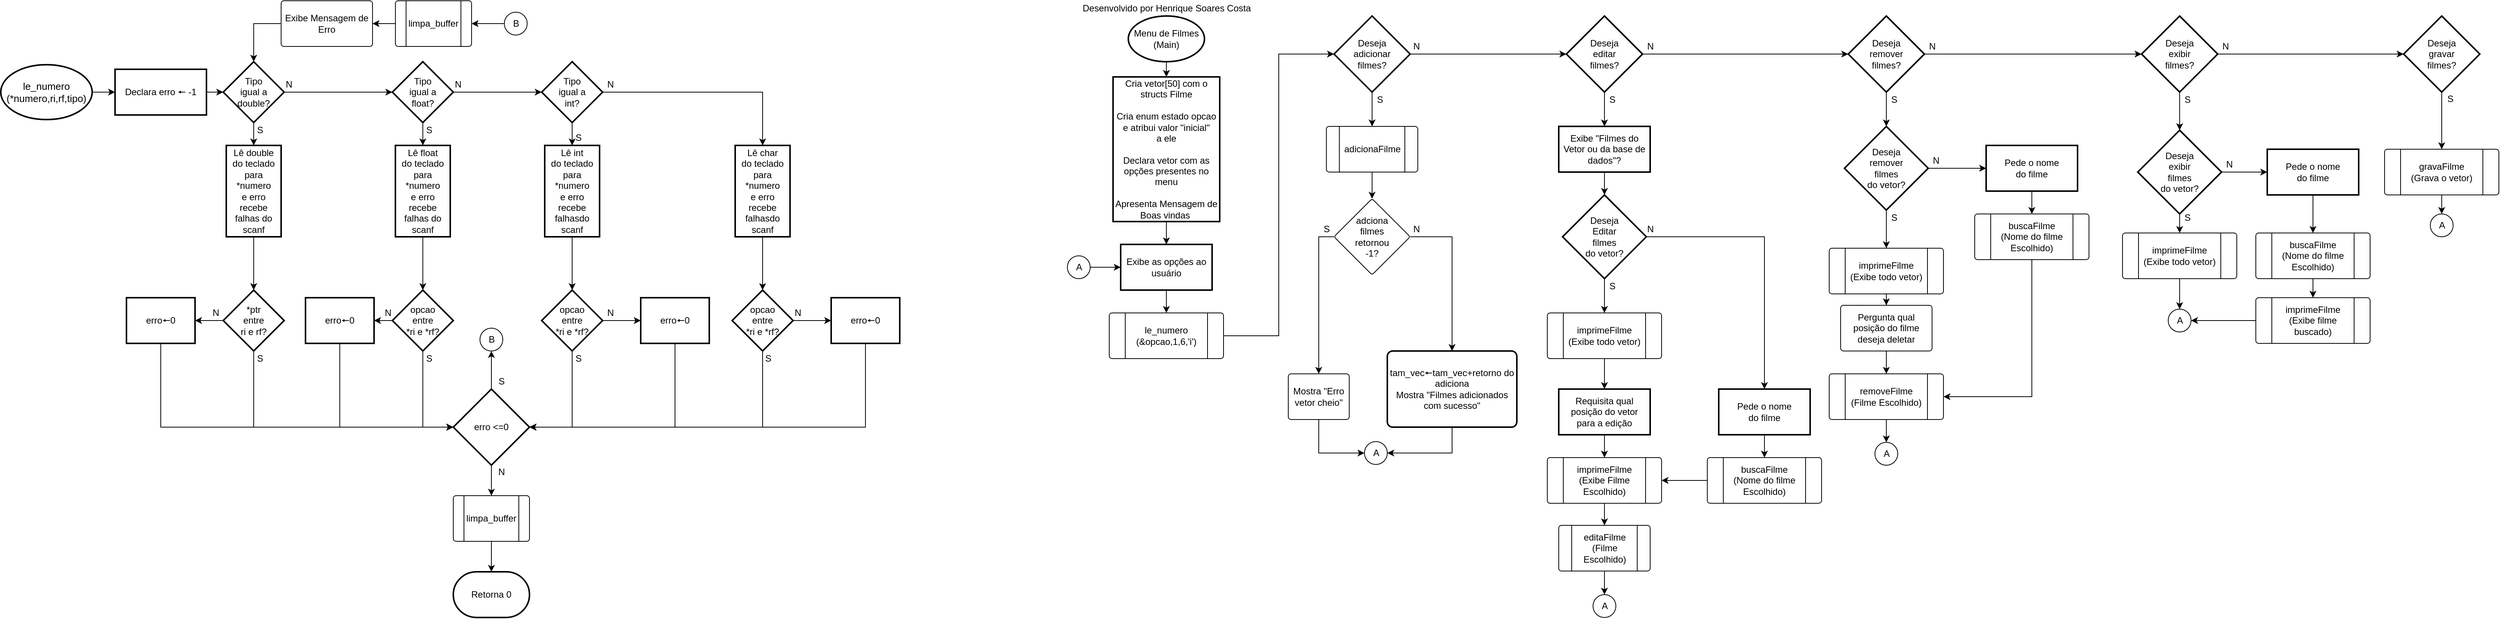 <mxfile version="16.1.2" type="device"><diagram id="Ud6XmP46p4mkjTQLq35C" name="Página-1"><mxGraphModel dx="3658" dy="1005" grid="1" gridSize="10" guides="1" tooltips="1" connect="1" arrows="1" fold="1" page="1" pageScale="1" pageWidth="827" pageHeight="1169" math="0" shadow="0"><root><mxCell id="0"/><mxCell id="1" parent="0"/><mxCell id="AHd52NthcPXAeGz-p5AB-4" value="" style="edgeStyle=orthogonalEdgeStyle;rounded=0;orthogonalLoop=1;jettySize=auto;html=1;" parent="1" source="AHd52NthcPXAeGz-p5AB-1" target="AHd52NthcPXAeGz-p5AB-3" edge="1"><mxGeometry relative="1" as="geometry"/></mxCell><mxCell id="AHd52NthcPXAeGz-p5AB-1" value="Menu de Filmes&lt;br&gt;(Main)" style="strokeWidth=2;html=1;shape=mxgraph.flowchart.start_1;whiteSpace=wrap;" parent="1" vertex="1"><mxGeometry x="-20" y="20" width="100" height="60" as="geometry"/></mxCell><mxCell id="AHd52NthcPXAeGz-p5AB-2" value="Desenvolvido por Henrique Soares Costa" style="text;html=1;align=center;verticalAlign=middle;resizable=0;points=[];autosize=1;strokeColor=none;fillColor=none;" parent="1" vertex="1"><mxGeometry x="-90" width="240" height="20" as="geometry"/></mxCell><mxCell id="AHd52NthcPXAeGz-p5AB-7" value="" style="edgeStyle=orthogonalEdgeStyle;rounded=0;orthogonalLoop=1;jettySize=auto;html=1;" parent="1" source="AHd52NthcPXAeGz-p5AB-3" target="AHd52NthcPXAeGz-p5AB-6" edge="1"><mxGeometry relative="1" as="geometry"/></mxCell><mxCell id="AHd52NthcPXAeGz-p5AB-3" value="Cria vetor[50] com o structs Filme&lt;br&gt;&lt;br&gt;Cria enum estado opcao&lt;br&gt;e atribui valor &quot;inicial&quot;&lt;br&gt;a ele&lt;br&gt;&lt;br&gt;Declara vetor com as opções presentes no menu&lt;br&gt;&lt;br&gt;Apresenta Mensagem de Boas vindas&amp;nbsp;" style="whiteSpace=wrap;html=1;strokeWidth=2;" parent="1" vertex="1"><mxGeometry x="-40" y="100" width="140" height="190" as="geometry"/></mxCell><mxCell id="AHd52NthcPXAeGz-p5AB-108" style="edgeStyle=orthogonalEdgeStyle;rounded=0;orthogonalLoop=1;jettySize=auto;html=1;exitX=0.5;exitY=1;exitDx=0;exitDy=0;entryX=0.5;entryY=0;entryDx=0;entryDy=0;" parent="1" source="AHd52NthcPXAeGz-p5AB-6" target="AHd52NthcPXAeGz-p5AB-107" edge="1"><mxGeometry relative="1" as="geometry"/></mxCell><mxCell id="AHd52NthcPXAeGz-p5AB-6" value="Exibe as opções ao&lt;br&gt;usuário" style="whiteSpace=wrap;html=1;strokeWidth=2;" parent="1" vertex="1"><mxGeometry x="-30" y="320" width="120" height="60" as="geometry"/></mxCell><mxCell id="AHd52NthcPXAeGz-p5AB-27" value="" style="edgeStyle=orthogonalEdgeStyle;rounded=0;orthogonalLoop=1;jettySize=auto;html=1;" parent="1" source="AHd52NthcPXAeGz-p5AB-21" target="AHd52NthcPXAeGz-p5AB-26" edge="1"><mxGeometry relative="1" as="geometry"/></mxCell><mxCell id="AHd52NthcPXAeGz-p5AB-21" value="le_numero&lt;br style=&quot;font-size: 13px;&quot;&gt;(*numero,ri,rf,tipo)" style="strokeWidth=2;html=1;shape=mxgraph.flowchart.start_1;whiteSpace=wrap;fontSize=13;" parent="1" vertex="1"><mxGeometry x="-1500" y="84" width="120" height="72" as="geometry"/></mxCell><mxCell id="AHd52NthcPXAeGz-p5AB-30" value="" style="edgeStyle=orthogonalEdgeStyle;rounded=0;orthogonalLoop=1;jettySize=auto;html=1;" parent="1" source="AHd52NthcPXAeGz-p5AB-24" target="AHd52NthcPXAeGz-p5AB-29" edge="1"><mxGeometry relative="1" as="geometry"/></mxCell><mxCell id="AHd52NthcPXAeGz-p5AB-41" style="edgeStyle=orthogonalEdgeStyle;rounded=0;orthogonalLoop=1;jettySize=auto;html=1;exitX=0.5;exitY=1;exitDx=0;exitDy=0;entryX=0.5;entryY=0;entryDx=0;entryDy=0;" parent="1" source="AHd52NthcPXAeGz-p5AB-24" target="AHd52NthcPXAeGz-p5AB-38" edge="1"><mxGeometry relative="1" as="geometry"/></mxCell><mxCell id="AHd52NthcPXAeGz-p5AB-24" value="Tipo&lt;br&gt;igual a&lt;br&gt;float?" style="rhombus;whiteSpace=wrap;html=1;strokeWidth=2;" parent="1" vertex="1"><mxGeometry x="-986" y="80" width="80" height="80" as="geometry"/></mxCell><mxCell id="AHd52NthcPXAeGz-p5AB-32" style="edgeStyle=orthogonalEdgeStyle;rounded=0;orthogonalLoop=1;jettySize=auto;html=1;exitX=1;exitY=0.5;exitDx=0;exitDy=0;entryX=0;entryY=0.5;entryDx=0;entryDy=0;" parent="1" source="AHd52NthcPXAeGz-p5AB-26" target="AHd52NthcPXAeGz-p5AB-31" edge="1"><mxGeometry relative="1" as="geometry"/></mxCell><mxCell id="AHd52NthcPXAeGz-p5AB-26" value="Declara erro 🠔&amp;nbsp;-1" style="whiteSpace=wrap;html=1;strokeWidth=2;" parent="1" vertex="1"><mxGeometry x="-1350" y="90" width="120" height="60" as="geometry"/></mxCell><mxCell id="AHd52NthcPXAeGz-p5AB-42" style="edgeStyle=orthogonalEdgeStyle;rounded=0;orthogonalLoop=1;jettySize=auto;html=1;exitX=0.5;exitY=1;exitDx=0;exitDy=0;entryX=0.5;entryY=0;entryDx=0;entryDy=0;" parent="1" source="AHd52NthcPXAeGz-p5AB-29" target="AHd52NthcPXAeGz-p5AB-39" edge="1"><mxGeometry relative="1" as="geometry"/></mxCell><mxCell id="AHd52NthcPXAeGz-p5AB-88" style="edgeStyle=orthogonalEdgeStyle;rounded=0;orthogonalLoop=1;jettySize=auto;html=1;exitX=1;exitY=0.5;exitDx=0;exitDy=0;entryX=0.5;entryY=0;entryDx=0;entryDy=0;" parent="1" source="AHd52NthcPXAeGz-p5AB-29" target="AHd52NthcPXAeGz-p5AB-40" edge="1"><mxGeometry relative="1" as="geometry"/></mxCell><mxCell id="AHd52NthcPXAeGz-p5AB-29" value="Tipo&lt;br&gt;igual a&lt;br&gt;int?" style="rhombus;whiteSpace=wrap;html=1;strokeWidth=2;" parent="1" vertex="1"><mxGeometry x="-790" y="80" width="80" height="80" as="geometry"/></mxCell><mxCell id="AHd52NthcPXAeGz-p5AB-33" style="edgeStyle=orthogonalEdgeStyle;rounded=0;orthogonalLoop=1;jettySize=auto;html=1;exitX=1;exitY=0.5;exitDx=0;exitDy=0;entryX=0;entryY=0.5;entryDx=0;entryDy=0;" parent="1" source="AHd52NthcPXAeGz-p5AB-31" target="AHd52NthcPXAeGz-p5AB-24" edge="1"><mxGeometry relative="1" as="geometry"/></mxCell><mxCell id="AHd52NthcPXAeGz-p5AB-37" value="" style="edgeStyle=orthogonalEdgeStyle;rounded=0;orthogonalLoop=1;jettySize=auto;html=1;" parent="1" source="AHd52NthcPXAeGz-p5AB-31" target="AHd52NthcPXAeGz-p5AB-36" edge="1"><mxGeometry relative="1" as="geometry"/></mxCell><mxCell id="AHd52NthcPXAeGz-p5AB-31" value="Tipo&lt;br&gt;igual a&lt;br&gt;double?" style="rhombus;whiteSpace=wrap;html=1;strokeWidth=2;" parent="1" vertex="1"><mxGeometry x="-1208" y="80" width="80" height="80" as="geometry"/></mxCell><mxCell id="AHd52NthcPXAeGz-p5AB-127" style="edgeStyle=orthogonalEdgeStyle;rounded=0;orthogonalLoop=1;jettySize=auto;html=1;exitX=0.5;exitY=1;exitDx=0;exitDy=0;entryX=0.5;entryY=0;entryDx=0;entryDy=0;" parent="1" source="AHd52NthcPXAeGz-p5AB-36" target="AHd52NthcPXAeGz-p5AB-66" edge="1"><mxGeometry relative="1" as="geometry"/></mxCell><mxCell id="AHd52NthcPXAeGz-p5AB-36" value="Lê double&lt;br&gt;do teclado&lt;br&gt;para *numero&lt;br&gt;e erro recebe falhas do scanf" style="whiteSpace=wrap;html=1;strokeWidth=2;" parent="1" vertex="1"><mxGeometry x="-1204" y="190" width="72" height="120" as="geometry"/></mxCell><mxCell id="AHd52NthcPXAeGz-p5AB-128" style="edgeStyle=orthogonalEdgeStyle;rounded=0;orthogonalLoop=1;jettySize=auto;html=1;exitX=0.5;exitY=1;exitDx=0;exitDy=0;entryX=0.5;entryY=0;entryDx=0;entryDy=0;" parent="1" source="AHd52NthcPXAeGz-p5AB-38" target="AHd52NthcPXAeGz-p5AB-75" edge="1"><mxGeometry relative="1" as="geometry"/></mxCell><mxCell id="AHd52NthcPXAeGz-p5AB-38" value="Lê float&lt;br&gt;do teclado&lt;br&gt;para *numero&lt;br&gt;e erro recebe falhas do scanf" style="whiteSpace=wrap;html=1;strokeWidth=2;" parent="1" vertex="1"><mxGeometry x="-982" y="190" width="72" height="120" as="geometry"/></mxCell><mxCell id="AHd52NthcPXAeGz-p5AB-129" style="edgeStyle=orthogonalEdgeStyle;rounded=0;orthogonalLoop=1;jettySize=auto;html=1;exitX=0.5;exitY=1;exitDx=0;exitDy=0;entryX=0.5;entryY=0;entryDx=0;entryDy=0;" parent="1" source="AHd52NthcPXAeGz-p5AB-39" target="AHd52NthcPXAeGz-p5AB-80" edge="1"><mxGeometry relative="1" as="geometry"/></mxCell><mxCell id="AHd52NthcPXAeGz-p5AB-39" value="Lê int&lt;br&gt;do teclado&lt;br&gt;para *numero&lt;br&gt;e erro recebe falhasdo scanf" style="whiteSpace=wrap;html=1;strokeWidth=2;" parent="1" vertex="1"><mxGeometry x="-786" y="190" width="72" height="120" as="geometry"/></mxCell><mxCell id="AHd52NthcPXAeGz-p5AB-130" style="edgeStyle=orthogonalEdgeStyle;rounded=0;orthogonalLoop=1;jettySize=auto;html=1;exitX=0.5;exitY=1;exitDx=0;exitDy=0;entryX=0.5;entryY=0;entryDx=0;entryDy=0;" parent="1" source="AHd52NthcPXAeGz-p5AB-40" target="AHd52NthcPXAeGz-p5AB-84" edge="1"><mxGeometry relative="1" as="geometry"/></mxCell><mxCell id="AHd52NthcPXAeGz-p5AB-40" value="Lê char&lt;br&gt;do teclado&lt;br&gt;para *numero&lt;br&gt;e erro recebe falhasdo scanf" style="whiteSpace=wrap;html=1;strokeWidth=2;" parent="1" vertex="1"><mxGeometry x="-536" y="190" width="72" height="120" as="geometry"/></mxCell><mxCell id="AHd52NthcPXAeGz-p5AB-44" value="N" style="text;html=1;align=center;verticalAlign=middle;resizable=0;points=[];autosize=1;strokeColor=none;fillColor=none;" parent="1" vertex="1"><mxGeometry x="-1132" y="100" width="20" height="20" as="geometry"/></mxCell><mxCell id="AHd52NthcPXAeGz-p5AB-45" value="N" style="text;html=1;align=center;verticalAlign=middle;resizable=0;points=[];autosize=1;strokeColor=none;fillColor=none;" parent="1" vertex="1"><mxGeometry x="-910" y="100" width="20" height="20" as="geometry"/></mxCell><mxCell id="AHd52NthcPXAeGz-p5AB-49" value="S" style="text;html=1;align=center;verticalAlign=middle;resizable=0;points=[];autosize=1;strokeColor=none;fillColor=none;" parent="1" vertex="1"><mxGeometry x="-1170" y="160" width="20" height="20" as="geometry"/></mxCell><mxCell id="AHd52NthcPXAeGz-p5AB-50" value="S" style="text;html=1;align=center;verticalAlign=middle;resizable=0;points=[];autosize=1;strokeColor=none;fillColor=none;" parent="1" vertex="1"><mxGeometry x="-948" y="160" width="20" height="20" as="geometry"/></mxCell><mxCell id="AHd52NthcPXAeGz-p5AB-51" value="S" style="text;html=1;align=center;verticalAlign=middle;resizable=0;points=[];autosize=1;strokeColor=none;fillColor=none;" parent="1" vertex="1"><mxGeometry x="-752" y="170" width="20" height="20" as="geometry"/></mxCell><mxCell id="AHd52NthcPXAeGz-p5AB-133" style="edgeStyle=orthogonalEdgeStyle;rounded=0;orthogonalLoop=1;jettySize=auto;html=1;exitX=0.5;exitY=1;exitDx=0;exitDy=0;entryX=0;entryY=0.5;entryDx=0;entryDy=0;entryPerimeter=0;" parent="1" source="AHd52NthcPXAeGz-p5AB-66" target="AHd52NthcPXAeGz-p5AB-125" edge="1"><mxGeometry relative="1" as="geometry"/></mxCell><mxCell id="AHd52NthcPXAeGz-p5AB-157" style="edgeStyle=orthogonalEdgeStyle;rounded=0;orthogonalLoop=1;jettySize=auto;html=1;exitX=0;exitY=0.5;exitDx=0;exitDy=0;entryX=1;entryY=0.5;entryDx=0;entryDy=0;" parent="1" source="AHd52NthcPXAeGz-p5AB-66" target="AHd52NthcPXAeGz-p5AB-67" edge="1"><mxGeometry relative="1" as="geometry"/></mxCell><mxCell id="AHd52NthcPXAeGz-p5AB-66" value="*ptr&lt;br&gt;entre&lt;br&gt;ri e rf?" style="rhombus;whiteSpace=wrap;html=1;strokeWidth=2;" parent="1" vertex="1"><mxGeometry x="-1208" y="380" width="80" height="80" as="geometry"/></mxCell><mxCell id="AHd52NthcPXAeGz-p5AB-158" style="edgeStyle=orthogonalEdgeStyle;rounded=0;orthogonalLoop=1;jettySize=auto;html=1;exitX=0.5;exitY=1;exitDx=0;exitDy=0;entryX=0;entryY=0.5;entryDx=0;entryDy=0;entryPerimeter=0;" parent="1" source="AHd52NthcPXAeGz-p5AB-67" target="AHd52NthcPXAeGz-p5AB-125" edge="1"><mxGeometry relative="1" as="geometry"/></mxCell><mxCell id="AHd52NthcPXAeGz-p5AB-67" value="erro🠔0" style="whiteSpace=wrap;html=1;strokeWidth=2;" parent="1" vertex="1"><mxGeometry x="-1335" y="390" width="90" height="60" as="geometry"/></mxCell><mxCell id="AHd52NthcPXAeGz-p5AB-154" style="edgeStyle=orthogonalEdgeStyle;rounded=0;orthogonalLoop=1;jettySize=auto;html=1;exitX=0.5;exitY=1;exitDx=0;exitDy=0;entryX=0;entryY=0.5;entryDx=0;entryDy=0;entryPerimeter=0;" parent="1" source="AHd52NthcPXAeGz-p5AB-73" target="AHd52NthcPXAeGz-p5AB-125" edge="1"><mxGeometry relative="1" as="geometry"/></mxCell><mxCell id="AHd52NthcPXAeGz-p5AB-73" value="erro🠔0" style="whiteSpace=wrap;html=1;strokeWidth=2;" parent="1" vertex="1"><mxGeometry x="-1100" y="390" width="90" height="60" as="geometry"/></mxCell><mxCell id="AHd52NthcPXAeGz-p5AB-134" style="edgeStyle=orthogonalEdgeStyle;rounded=0;orthogonalLoop=1;jettySize=auto;html=1;exitX=0.5;exitY=1;exitDx=0;exitDy=0;entryX=0;entryY=0.5;entryDx=0;entryDy=0;entryPerimeter=0;" parent="1" source="AHd52NthcPXAeGz-p5AB-75" target="AHd52NthcPXAeGz-p5AB-125" edge="1"><mxGeometry relative="1" as="geometry"/></mxCell><mxCell id="AHd52NthcPXAeGz-p5AB-153" style="edgeStyle=orthogonalEdgeStyle;rounded=0;orthogonalLoop=1;jettySize=auto;html=1;exitX=0;exitY=0.5;exitDx=0;exitDy=0;entryX=1;entryY=0.5;entryDx=0;entryDy=0;" parent="1" source="AHd52NthcPXAeGz-p5AB-75" target="AHd52NthcPXAeGz-p5AB-73" edge="1"><mxGeometry relative="1" as="geometry"/></mxCell><mxCell id="AHd52NthcPXAeGz-p5AB-75" value="opcao &lt;br&gt;entre&lt;br&gt;*ri e *rf?" style="rhombus;whiteSpace=wrap;html=1;strokeWidth=2;" parent="1" vertex="1"><mxGeometry x="-986" y="380" width="80" height="80" as="geometry"/></mxCell><mxCell id="AHd52NthcPXAeGz-p5AB-160" style="edgeStyle=orthogonalEdgeStyle;rounded=0;orthogonalLoop=1;jettySize=auto;html=1;exitX=0.5;exitY=1;exitDx=0;exitDy=0;entryX=1;entryY=0.5;entryDx=0;entryDy=0;entryPerimeter=0;" parent="1" source="AHd52NthcPXAeGz-p5AB-78" target="AHd52NthcPXAeGz-p5AB-125" edge="1"><mxGeometry relative="1" as="geometry"/></mxCell><mxCell id="AHd52NthcPXAeGz-p5AB-78" value="erro🠔0" style="whiteSpace=wrap;html=1;strokeWidth=2;" parent="1" vertex="1"><mxGeometry x="-660" y="390" width="90" height="60" as="geometry"/></mxCell><mxCell id="AHd52NthcPXAeGz-p5AB-131" style="edgeStyle=orthogonalEdgeStyle;rounded=0;orthogonalLoop=1;jettySize=auto;html=1;exitX=0.5;exitY=1;exitDx=0;exitDy=0;entryX=1;entryY=0.5;entryDx=0;entryDy=0;entryPerimeter=0;" parent="1" source="AHd52NthcPXAeGz-p5AB-80" target="AHd52NthcPXAeGz-p5AB-125" edge="1"><mxGeometry relative="1" as="geometry"/></mxCell><mxCell id="AHd52NthcPXAeGz-p5AB-159" style="edgeStyle=orthogonalEdgeStyle;rounded=0;orthogonalLoop=1;jettySize=auto;html=1;exitX=1;exitY=0.5;exitDx=0;exitDy=0;entryX=0;entryY=0.5;entryDx=0;entryDy=0;" parent="1" source="AHd52NthcPXAeGz-p5AB-80" target="AHd52NthcPXAeGz-p5AB-78" edge="1"><mxGeometry relative="1" as="geometry"/></mxCell><mxCell id="AHd52NthcPXAeGz-p5AB-80" value="opcao &lt;br&gt;entre&lt;br&gt;*ri e *rf?" style="rhombus;whiteSpace=wrap;html=1;strokeWidth=2;" parent="1" vertex="1"><mxGeometry x="-790" y="380" width="80" height="80" as="geometry"/></mxCell><mxCell id="AHd52NthcPXAeGz-p5AB-156" style="edgeStyle=orthogonalEdgeStyle;rounded=0;orthogonalLoop=1;jettySize=auto;html=1;exitX=0.5;exitY=1;exitDx=0;exitDy=0;entryX=1;entryY=0.5;entryDx=0;entryDy=0;entryPerimeter=0;" parent="1" source="AHd52NthcPXAeGz-p5AB-82" target="AHd52NthcPXAeGz-p5AB-125" edge="1"><mxGeometry relative="1" as="geometry"/></mxCell><mxCell id="AHd52NthcPXAeGz-p5AB-82" value="erro🠔0" style="whiteSpace=wrap;html=1;strokeWidth=2;" parent="1" vertex="1"><mxGeometry x="-410" y="390" width="90" height="60" as="geometry"/></mxCell><mxCell id="AHd52NthcPXAeGz-p5AB-132" style="edgeStyle=orthogonalEdgeStyle;rounded=0;orthogonalLoop=1;jettySize=auto;html=1;exitX=0.5;exitY=1;exitDx=0;exitDy=0;entryX=1;entryY=0.5;entryDx=0;entryDy=0;entryPerimeter=0;" parent="1" source="AHd52NthcPXAeGz-p5AB-84" target="AHd52NthcPXAeGz-p5AB-125" edge="1"><mxGeometry relative="1" as="geometry"/></mxCell><mxCell id="AHd52NthcPXAeGz-p5AB-155" style="edgeStyle=orthogonalEdgeStyle;rounded=0;orthogonalLoop=1;jettySize=auto;html=1;exitX=1;exitY=0.5;exitDx=0;exitDy=0;entryX=0;entryY=0.5;entryDx=0;entryDy=0;" parent="1" source="AHd52NthcPXAeGz-p5AB-84" target="AHd52NthcPXAeGz-p5AB-82" edge="1"><mxGeometry relative="1" as="geometry"/></mxCell><mxCell id="AHd52NthcPXAeGz-p5AB-84" value="opcao &lt;br&gt;entre&lt;br&gt;*ri e *rf?" style="rhombus;whiteSpace=wrap;html=1;strokeWidth=2;" parent="1" vertex="1"><mxGeometry x="-540" y="380" width="80" height="80" as="geometry"/></mxCell><mxCell id="AHd52NthcPXAeGz-p5AB-89" value="N" style="text;html=1;align=center;verticalAlign=middle;resizable=0;points=[];autosize=1;strokeColor=none;fillColor=none;" parent="1" vertex="1"><mxGeometry x="-710" y="100" width="20" height="20" as="geometry"/></mxCell><mxCell id="AHd52NthcPXAeGz-p5AB-90" value="Retorna 0" style="strokeWidth=2;html=1;shape=mxgraph.flowchart.terminator;whiteSpace=wrap;" parent="1" vertex="1"><mxGeometry x="-906" y="750" width="100" height="60" as="geometry"/></mxCell><mxCell id="AHd52NthcPXAeGz-p5AB-95" value="S" style="text;html=1;align=center;verticalAlign=middle;resizable=0;points=[];autosize=1;strokeColor=none;fillColor=none;" parent="1" vertex="1"><mxGeometry x="-1170" y="460" width="20" height="20" as="geometry"/></mxCell><mxCell id="AHd52NthcPXAeGz-p5AB-97" value="S" style="text;html=1;align=center;verticalAlign=middle;resizable=0;points=[];autosize=1;strokeColor=none;fillColor=none;" parent="1" vertex="1"><mxGeometry x="-948" y="460" width="20" height="20" as="geometry"/></mxCell><mxCell id="AHd52NthcPXAeGz-p5AB-98" value="S" style="text;html=1;align=center;verticalAlign=middle;resizable=0;points=[];autosize=1;strokeColor=none;fillColor=none;" parent="1" vertex="1"><mxGeometry x="-752" y="460" width="20" height="20" as="geometry"/></mxCell><mxCell id="AHd52NthcPXAeGz-p5AB-99" value="S" style="text;html=1;align=center;verticalAlign=middle;resizable=0;points=[];autosize=1;strokeColor=none;fillColor=none;" parent="1" vertex="1"><mxGeometry x="-503" y="460" width="20" height="20" as="geometry"/></mxCell><mxCell id="AHd52NthcPXAeGz-p5AB-100" value="N" style="text;html=1;align=center;verticalAlign=middle;resizable=0;points=[];autosize=1;strokeColor=none;fillColor=none;" parent="1" vertex="1"><mxGeometry x="-464" y="400" width="20" height="20" as="geometry"/></mxCell><mxCell id="AHd52NthcPXAeGz-p5AB-101" value="N" style="text;html=1;align=center;verticalAlign=middle;resizable=0;points=[];autosize=1;strokeColor=none;fillColor=none;" parent="1" vertex="1"><mxGeometry x="-710" y="400" width="20" height="20" as="geometry"/></mxCell><mxCell id="AHd52NthcPXAeGz-p5AB-102" value="N" style="text;html=1;align=center;verticalAlign=middle;resizable=0;points=[];autosize=1;strokeColor=none;fillColor=none;" parent="1" vertex="1"><mxGeometry x="-1002" y="400" width="20" height="20" as="geometry"/></mxCell><mxCell id="AHd52NthcPXAeGz-p5AB-103" value="N" style="text;html=1;align=center;verticalAlign=middle;resizable=0;points=[];autosize=1;strokeColor=none;fillColor=none;" parent="1" vertex="1"><mxGeometry x="-1228" y="400" width="20" height="20" as="geometry"/></mxCell><mxCell id="98pu4lD_lLk-Yy8EJaFT-114" style="edgeStyle=orthogonalEdgeStyle;rounded=0;orthogonalLoop=1;jettySize=auto;html=1;exitX=1;exitY=0.5;exitDx=0;exitDy=0;entryX=0;entryY=0.5;entryDx=0;entryDy=0;entryPerimeter=0;" edge="1" parent="1" source="AHd52NthcPXAeGz-p5AB-107" target="AHd52NthcPXAeGz-p5AB-115"><mxGeometry relative="1" as="geometry"/></mxCell><mxCell id="AHd52NthcPXAeGz-p5AB-107" value="le_numero&lt;br&gt;(&amp;amp;opcao,1,6,'i')" style="verticalLabelPosition=middle;verticalAlign=middle;html=1;shape=process;whiteSpace=wrap;rounded=1;size=0.14;arcSize=6;labelPosition=center;align=center;" parent="1" vertex="1"><mxGeometry x="-45" y="410" width="150" height="60" as="geometry"/></mxCell><mxCell id="98pu4lD_lLk-Yy8EJaFT-3" style="edgeStyle=orthogonalEdgeStyle;rounded=0;orthogonalLoop=1;jettySize=auto;html=1;exitX=0.5;exitY=1;exitDx=0;exitDy=0;exitPerimeter=0;entryX=0.5;entryY=0;entryDx=0;entryDy=0;" edge="1" parent="1" source="AHd52NthcPXAeGz-p5AB-115" target="98pu4lD_lLk-Yy8EJaFT-2"><mxGeometry relative="1" as="geometry"/></mxCell><mxCell id="98pu4lD_lLk-Yy8EJaFT-22" value="" style="edgeStyle=orthogonalEdgeStyle;rounded=0;orthogonalLoop=1;jettySize=auto;html=1;" edge="1" parent="1" source="AHd52NthcPXAeGz-p5AB-115" target="98pu4lD_lLk-Yy8EJaFT-21"><mxGeometry relative="1" as="geometry"/></mxCell><mxCell id="AHd52NthcPXAeGz-p5AB-115" value="Deseja&lt;br&gt;adicionar&lt;br&gt;filmes?" style="strokeWidth=2;html=1;shape=mxgraph.flowchart.decision;whiteSpace=wrap;" parent="1" vertex="1"><mxGeometry x="250" y="20" width="100" height="100" as="geometry"/></mxCell><mxCell id="AHd52NthcPXAeGz-p5AB-136" style="edgeStyle=orthogonalEdgeStyle;rounded=0;orthogonalLoop=1;jettySize=auto;html=1;exitX=0.5;exitY=1;exitDx=0;exitDy=0;entryX=0.5;entryY=0;entryDx=0;entryDy=0;entryPerimeter=0;" parent="1" source="AHd52NthcPXAeGz-p5AB-124" target="AHd52NthcPXAeGz-p5AB-90" edge="1"><mxGeometry relative="1" as="geometry"/></mxCell><mxCell id="AHd52NthcPXAeGz-p5AB-124" value="limpa_buffer" style="verticalLabelPosition=middle;verticalAlign=middle;html=1;shape=process;whiteSpace=wrap;rounded=1;size=0.14;arcSize=6;labelPosition=center;align=center;" parent="1" vertex="1"><mxGeometry x="-906" y="650" width="100" height="60" as="geometry"/></mxCell><mxCell id="AHd52NthcPXAeGz-p5AB-135" style="edgeStyle=orthogonalEdgeStyle;rounded=0;orthogonalLoop=1;jettySize=auto;html=1;exitX=0.5;exitY=1;exitDx=0;exitDy=0;exitPerimeter=0;entryX=0.5;entryY=0;entryDx=0;entryDy=0;" parent="1" source="AHd52NthcPXAeGz-p5AB-125" target="AHd52NthcPXAeGz-p5AB-124" edge="1"><mxGeometry relative="1" as="geometry"/></mxCell><mxCell id="AHd52NthcPXAeGz-p5AB-141" style="edgeStyle=orthogonalEdgeStyle;rounded=0;orthogonalLoop=1;jettySize=auto;html=1;exitX=0.5;exitY=0;exitDx=0;exitDy=0;exitPerimeter=0;entryX=0.5;entryY=1;entryDx=0;entryDy=0;entryPerimeter=0;" parent="1" source="AHd52NthcPXAeGz-p5AB-125" target="AHd52NthcPXAeGz-p5AB-140" edge="1"><mxGeometry relative="1" as="geometry"/></mxCell><mxCell id="AHd52NthcPXAeGz-p5AB-125" value="erro &amp;lt;=0" style="strokeWidth=2;html=1;shape=mxgraph.flowchart.decision;whiteSpace=wrap;" parent="1" vertex="1"><mxGeometry x="-906" y="510" width="100" height="100" as="geometry"/></mxCell><mxCell id="AHd52NthcPXAeGz-p5AB-137" value="S" style="text;html=1;align=center;verticalAlign=middle;resizable=0;points=[];autosize=1;strokeColor=none;fillColor=none;" parent="1" vertex="1"><mxGeometry x="-853" y="490" width="20" height="20" as="geometry"/></mxCell><mxCell id="AHd52NthcPXAeGz-p5AB-140" value="B" style="verticalLabelPosition=middle;verticalAlign=middle;html=1;shape=mxgraph.flowchart.on-page_reference;labelPosition=center;align=center;" parent="1" vertex="1"><mxGeometry x="-871" y="430" width="30" height="30" as="geometry"/></mxCell><mxCell id="AHd52NthcPXAeGz-p5AB-142" value="N" style="text;html=1;align=center;verticalAlign=middle;resizable=0;points=[];autosize=1;strokeColor=none;fillColor=none;" parent="1" vertex="1"><mxGeometry x="-853" y="609" width="20" height="20" as="geometry"/></mxCell><mxCell id="AHd52NthcPXAeGz-p5AB-161" style="edgeStyle=orthogonalEdgeStyle;rounded=0;orthogonalLoop=1;jettySize=auto;html=1;exitX=0;exitY=0.5;exitDx=0;exitDy=0;exitPerimeter=0;entryX=1;entryY=0.5;entryDx=0;entryDy=0;" parent="1" source="AHd52NthcPXAeGz-p5AB-146" target="AHd52NthcPXAeGz-p5AB-147" edge="1"><mxGeometry relative="1" as="geometry"/></mxCell><mxCell id="AHd52NthcPXAeGz-p5AB-146" value="B" style="verticalLabelPosition=middle;verticalAlign=middle;html=1;shape=mxgraph.flowchart.on-page_reference;labelPosition=center;align=center;" parent="1" vertex="1"><mxGeometry x="-839" y="15" width="30" height="30" as="geometry"/></mxCell><mxCell id="AHd52NthcPXAeGz-p5AB-163" style="edgeStyle=orthogonalEdgeStyle;rounded=0;orthogonalLoop=1;jettySize=auto;html=1;exitX=0;exitY=0.5;exitDx=0;exitDy=0;entryX=1;entryY=0.5;entryDx=0;entryDy=0;" parent="1" source="AHd52NthcPXAeGz-p5AB-147" target="AHd52NthcPXAeGz-p5AB-150" edge="1"><mxGeometry relative="1" as="geometry"/></mxCell><mxCell id="AHd52NthcPXAeGz-p5AB-147" value="limpa_buffer" style="verticalLabelPosition=middle;verticalAlign=middle;html=1;shape=process;whiteSpace=wrap;rounded=1;size=0.14;arcSize=6;labelPosition=center;align=center;" parent="1" vertex="1"><mxGeometry x="-982" width="100" height="60" as="geometry"/></mxCell><mxCell id="AHd52NthcPXAeGz-p5AB-164" style="edgeStyle=orthogonalEdgeStyle;rounded=0;orthogonalLoop=1;jettySize=auto;html=1;exitX=0;exitY=0.5;exitDx=0;exitDy=0;entryX=0.5;entryY=0;entryDx=0;entryDy=0;" parent="1" source="AHd52NthcPXAeGz-p5AB-150" target="AHd52NthcPXAeGz-p5AB-31" edge="1"><mxGeometry relative="1" as="geometry"/></mxCell><mxCell id="AHd52NthcPXAeGz-p5AB-150" value="Exibe Mensagem de Erro" style="whiteSpace=wrap;html=1;rounded=1;arcSize=6;" parent="1" vertex="1"><mxGeometry x="-1132" width="120" height="60" as="geometry"/></mxCell><mxCell id="98pu4lD_lLk-Yy8EJaFT-5" value="" style="edgeStyle=orthogonalEdgeStyle;rounded=0;orthogonalLoop=1;jettySize=auto;html=1;" edge="1" parent="1" source="98pu4lD_lLk-Yy8EJaFT-2" target="98pu4lD_lLk-Yy8EJaFT-4"><mxGeometry relative="1" as="geometry"/></mxCell><mxCell id="98pu4lD_lLk-Yy8EJaFT-2" value="adicionaFilme" style="verticalLabelPosition=middle;verticalAlign=middle;html=1;shape=process;whiteSpace=wrap;rounded=1;size=0.14;arcSize=6;labelPosition=center;align=center;" vertex="1" parent="1"><mxGeometry x="240" y="165" width="120" height="60" as="geometry"/></mxCell><mxCell id="98pu4lD_lLk-Yy8EJaFT-24" style="edgeStyle=orthogonalEdgeStyle;rounded=0;orthogonalLoop=1;jettySize=auto;html=1;exitX=0;exitY=0.5;exitDx=0;exitDy=0;entryX=0.5;entryY=0;entryDx=0;entryDy=0;" edge="1" parent="1" source="98pu4lD_lLk-Yy8EJaFT-4" target="98pu4lD_lLk-Yy8EJaFT-16"><mxGeometry relative="1" as="geometry"/></mxCell><mxCell id="98pu4lD_lLk-Yy8EJaFT-25" style="edgeStyle=orthogonalEdgeStyle;rounded=0;orthogonalLoop=1;jettySize=auto;html=1;exitX=1;exitY=0.5;exitDx=0;exitDy=0;entryX=0.5;entryY=0;entryDx=0;entryDy=0;" edge="1" parent="1" source="98pu4lD_lLk-Yy8EJaFT-4" target="98pu4lD_lLk-Yy8EJaFT-7"><mxGeometry relative="1" as="geometry"/></mxCell><mxCell id="98pu4lD_lLk-Yy8EJaFT-4" value="adciona&lt;br&gt;filmes&lt;br&gt;retornou&lt;br&gt;-1?" style="rhombus;whiteSpace=wrap;html=1;rounded=1;arcSize=6;" vertex="1" parent="1"><mxGeometry x="250" y="260" width="100" height="100" as="geometry"/></mxCell><mxCell id="98pu4lD_lLk-Yy8EJaFT-28" style="edgeStyle=orthogonalEdgeStyle;rounded=0;orthogonalLoop=1;jettySize=auto;html=1;exitX=0.5;exitY=1;exitDx=0;exitDy=0;entryX=1;entryY=0.5;entryDx=0;entryDy=0;entryPerimeter=0;" edge="1" parent="1" source="98pu4lD_lLk-Yy8EJaFT-7" target="98pu4lD_lLk-Yy8EJaFT-19"><mxGeometry relative="1" as="geometry"/></mxCell><mxCell id="98pu4lD_lLk-Yy8EJaFT-7" value="tam_vec🠔tam_vec+retorno do adiciona&lt;br&gt;Mostra &quot;Filmes adicionados com sucesso&quot;" style="rounded=1;whiteSpace=wrap;html=1;absoluteArcSize=1;arcSize=14;strokeWidth=2;" vertex="1" parent="1"><mxGeometry x="320" y="460" width="170" height="100" as="geometry"/></mxCell><mxCell id="98pu4lD_lLk-Yy8EJaFT-12" style="edgeStyle=orthogonalEdgeStyle;rounded=0;orthogonalLoop=1;jettySize=auto;html=1;exitX=1;exitY=0.5;exitDx=0;exitDy=0;exitPerimeter=0;entryX=0;entryY=0.5;entryDx=0;entryDy=0;" edge="1" parent="1" source="98pu4lD_lLk-Yy8EJaFT-11" target="AHd52NthcPXAeGz-p5AB-6"><mxGeometry relative="1" as="geometry"/></mxCell><mxCell id="98pu4lD_lLk-Yy8EJaFT-11" value="A" style="verticalLabelPosition=middle;verticalAlign=middle;html=1;shape=mxgraph.flowchart.on-page_reference;labelPosition=center;align=center;" vertex="1" parent="1"><mxGeometry x="-100" y="335" width="30" height="30" as="geometry"/></mxCell><mxCell id="98pu4lD_lLk-Yy8EJaFT-14" value="N" style="text;html=1;align=center;verticalAlign=middle;resizable=0;points=[];autosize=1;strokeColor=none;fillColor=none;" vertex="1" parent="1"><mxGeometry x="348" y="290" width="20" height="20" as="geometry"/></mxCell><mxCell id="98pu4lD_lLk-Yy8EJaFT-15" value="S" style="text;html=1;align=center;verticalAlign=middle;resizable=0;points=[];autosize=1;strokeColor=none;fillColor=none;" vertex="1" parent="1"><mxGeometry x="300" y="120" width="20" height="20" as="geometry"/></mxCell><mxCell id="98pu4lD_lLk-Yy8EJaFT-27" style="edgeStyle=orthogonalEdgeStyle;rounded=0;orthogonalLoop=1;jettySize=auto;html=1;exitX=0.5;exitY=1;exitDx=0;exitDy=0;entryX=0;entryY=0.5;entryDx=0;entryDy=0;entryPerimeter=0;" edge="1" parent="1" source="98pu4lD_lLk-Yy8EJaFT-16" target="98pu4lD_lLk-Yy8EJaFT-19"><mxGeometry relative="1" as="geometry"/></mxCell><mxCell id="98pu4lD_lLk-Yy8EJaFT-16" value="Mostra &quot;Erro vetor cheio&quot;" style="whiteSpace=wrap;html=1;rounded=1;arcSize=6;" vertex="1" parent="1"><mxGeometry x="190" y="490" width="80" height="60" as="geometry"/></mxCell><mxCell id="98pu4lD_lLk-Yy8EJaFT-19" value="A" style="verticalLabelPosition=middle;verticalAlign=middle;html=1;shape=mxgraph.flowchart.on-page_reference;labelPosition=center;align=center;" vertex="1" parent="1"><mxGeometry x="290" y="579" width="30" height="30" as="geometry"/></mxCell><mxCell id="98pu4lD_lLk-Yy8EJaFT-30" value="" style="edgeStyle=orthogonalEdgeStyle;rounded=0;orthogonalLoop=1;jettySize=auto;html=1;" edge="1" parent="1" source="98pu4lD_lLk-Yy8EJaFT-21" target="98pu4lD_lLk-Yy8EJaFT-29"><mxGeometry relative="1" as="geometry"/></mxCell><mxCell id="98pu4lD_lLk-Yy8EJaFT-55" value="" style="edgeStyle=orthogonalEdgeStyle;rounded=0;orthogonalLoop=1;jettySize=auto;html=1;" edge="1" parent="1" source="98pu4lD_lLk-Yy8EJaFT-21" target="98pu4lD_lLk-Yy8EJaFT-54"><mxGeometry relative="1" as="geometry"/></mxCell><mxCell id="98pu4lD_lLk-Yy8EJaFT-21" value="Deseja&lt;br&gt;editar&lt;br&gt;filmes?" style="strokeWidth=2;html=1;shape=mxgraph.flowchart.decision;whiteSpace=wrap;" vertex="1" parent="1"><mxGeometry x="555" y="20" width="100" height="100" as="geometry"/></mxCell><mxCell id="98pu4lD_lLk-Yy8EJaFT-23" value="N" style="text;html=1;align=center;verticalAlign=middle;resizable=0;points=[];autosize=1;strokeColor=none;fillColor=none;" vertex="1" parent="1"><mxGeometry x="348" y="50" width="20" height="20" as="geometry"/></mxCell><mxCell id="98pu4lD_lLk-Yy8EJaFT-26" value="S" style="text;html=1;align=center;verticalAlign=middle;resizable=0;points=[];autosize=1;strokeColor=none;fillColor=none;" vertex="1" parent="1"><mxGeometry x="230" y="290" width="20" height="20" as="geometry"/></mxCell><mxCell id="98pu4lD_lLk-Yy8EJaFT-33" value="" style="edgeStyle=orthogonalEdgeStyle;rounded=0;orthogonalLoop=1;jettySize=auto;html=1;" edge="1" parent="1" source="98pu4lD_lLk-Yy8EJaFT-29" target="98pu4lD_lLk-Yy8EJaFT-32"><mxGeometry relative="1" as="geometry"/></mxCell><mxCell id="98pu4lD_lLk-Yy8EJaFT-29" value="Exibe &quot;Filmes do Vetor ou da base de dados&quot;?" style="whiteSpace=wrap;html=1;strokeWidth=2;" vertex="1" parent="1"><mxGeometry x="545" y="165" width="120" height="60" as="geometry"/></mxCell><mxCell id="98pu4lD_lLk-Yy8EJaFT-31" value="S" style="text;html=1;align=center;verticalAlign=middle;resizable=0;points=[];autosize=1;strokeColor=none;fillColor=none;" vertex="1" parent="1"><mxGeometry x="605" y="120" width="20" height="20" as="geometry"/></mxCell><mxCell id="98pu4lD_lLk-Yy8EJaFT-46" value="" style="edgeStyle=orthogonalEdgeStyle;rounded=0;orthogonalLoop=1;jettySize=auto;html=1;" edge="1" parent="1" source="98pu4lD_lLk-Yy8EJaFT-32" target="98pu4lD_lLk-Yy8EJaFT-45"><mxGeometry relative="1" as="geometry"/></mxCell><mxCell id="98pu4lD_lLk-Yy8EJaFT-58" style="edgeStyle=orthogonalEdgeStyle;rounded=0;orthogonalLoop=1;jettySize=auto;html=1;exitX=0.5;exitY=1;exitDx=0;exitDy=0;entryX=0.5;entryY=0;entryDx=0;entryDy=0;" edge="1" parent="1" source="98pu4lD_lLk-Yy8EJaFT-32" target="98pu4lD_lLk-Yy8EJaFT-57"><mxGeometry relative="1" as="geometry"/></mxCell><mxCell id="98pu4lD_lLk-Yy8EJaFT-32" value="Deseja&lt;br&gt;Editar&lt;br&gt;filmes&lt;br&gt;do vetor?" style="rhombus;whiteSpace=wrap;html=1;strokeWidth=2;" vertex="1" parent="1"><mxGeometry x="550" y="255" width="110" height="110" as="geometry"/></mxCell><mxCell id="98pu4lD_lLk-Yy8EJaFT-40" style="edgeStyle=orthogonalEdgeStyle;rounded=0;orthogonalLoop=1;jettySize=auto;html=1;exitX=0.5;exitY=1;exitDx=0;exitDy=0;entryX=0.5;entryY=0;entryDx=0;entryDy=0;" edge="1" parent="1" source="98pu4lD_lLk-Yy8EJaFT-34" target="98pu4lD_lLk-Yy8EJaFT-39"><mxGeometry relative="1" as="geometry"/></mxCell><mxCell id="98pu4lD_lLk-Yy8EJaFT-34" value="Requisita qual posição do vetor&lt;br&gt;para a edição" style="whiteSpace=wrap;html=1;strokeWidth=2;" vertex="1" parent="1"><mxGeometry x="545" y="510" width="120" height="60" as="geometry"/></mxCell><mxCell id="98pu4lD_lLk-Yy8EJaFT-36" value="S" style="text;html=1;align=center;verticalAlign=middle;resizable=0;points=[];autosize=1;strokeColor=none;fillColor=none;" vertex="1" parent="1"><mxGeometry x="605" y="365" width="20" height="20" as="geometry"/></mxCell><mxCell id="98pu4lD_lLk-Yy8EJaFT-42" style="edgeStyle=orthogonalEdgeStyle;rounded=0;orthogonalLoop=1;jettySize=auto;html=1;exitX=0.5;exitY=1;exitDx=0;exitDy=0;entryX=0.5;entryY=0;entryDx=0;entryDy=0;" edge="1" parent="1" source="98pu4lD_lLk-Yy8EJaFT-39" target="98pu4lD_lLk-Yy8EJaFT-41"><mxGeometry relative="1" as="geometry"/></mxCell><mxCell id="98pu4lD_lLk-Yy8EJaFT-39" value="imprimeFilme&lt;br&gt;(Exibe Filme Escolhido)" style="verticalLabelPosition=middle;verticalAlign=middle;html=1;shape=process;whiteSpace=wrap;rounded=1;size=0.14;arcSize=6;labelPosition=center;align=center;" vertex="1" parent="1"><mxGeometry x="530" y="600" width="150" height="60" as="geometry"/></mxCell><mxCell id="98pu4lD_lLk-Yy8EJaFT-44" style="edgeStyle=orthogonalEdgeStyle;rounded=0;orthogonalLoop=1;jettySize=auto;html=1;exitX=0.5;exitY=1;exitDx=0;exitDy=0;entryX=0.5;entryY=0;entryDx=0;entryDy=0;entryPerimeter=0;" edge="1" parent="1" source="98pu4lD_lLk-Yy8EJaFT-41" target="98pu4lD_lLk-Yy8EJaFT-43"><mxGeometry relative="1" as="geometry"/></mxCell><mxCell id="98pu4lD_lLk-Yy8EJaFT-41" value="editaFilme&lt;br&gt;(Filme Escolhido)" style="verticalLabelPosition=middle;verticalAlign=middle;html=1;shape=process;whiteSpace=wrap;rounded=1;size=0.14;arcSize=6;labelPosition=center;align=center;" vertex="1" parent="1"><mxGeometry x="545" y="689" width="120" height="60" as="geometry"/></mxCell><mxCell id="98pu4lD_lLk-Yy8EJaFT-43" value="A" style="verticalLabelPosition=middle;verticalAlign=middle;html=1;shape=mxgraph.flowchart.on-page_reference;labelPosition=center;align=center;" vertex="1" parent="1"><mxGeometry x="590" y="780" width="30" height="30" as="geometry"/></mxCell><mxCell id="98pu4lD_lLk-Yy8EJaFT-49" style="edgeStyle=orthogonalEdgeStyle;rounded=0;orthogonalLoop=1;jettySize=auto;html=1;exitX=0.5;exitY=1;exitDx=0;exitDy=0;entryX=0.5;entryY=0;entryDx=0;entryDy=0;" edge="1" parent="1" source="98pu4lD_lLk-Yy8EJaFT-45" target="98pu4lD_lLk-Yy8EJaFT-48"><mxGeometry relative="1" as="geometry"/></mxCell><mxCell id="98pu4lD_lLk-Yy8EJaFT-45" value="Pede o nome &lt;br&gt;do filme" style="whiteSpace=wrap;html=1;strokeWidth=2;" vertex="1" parent="1"><mxGeometry x="755" y="510" width="120" height="60" as="geometry"/></mxCell><mxCell id="98pu4lD_lLk-Yy8EJaFT-47" value="N" style="text;html=1;align=center;verticalAlign=middle;resizable=0;points=[];autosize=1;strokeColor=none;fillColor=none;" vertex="1" parent="1"><mxGeometry x="655" y="290" width="20" height="20" as="geometry"/></mxCell><mxCell id="98pu4lD_lLk-Yy8EJaFT-53" style="edgeStyle=orthogonalEdgeStyle;rounded=0;orthogonalLoop=1;jettySize=auto;html=1;exitX=0;exitY=0.5;exitDx=0;exitDy=0;entryX=1;entryY=0.5;entryDx=0;entryDy=0;" edge="1" parent="1" source="98pu4lD_lLk-Yy8EJaFT-48" target="98pu4lD_lLk-Yy8EJaFT-39"><mxGeometry relative="1" as="geometry"/></mxCell><mxCell id="98pu4lD_lLk-Yy8EJaFT-48" value="buscaFilme&lt;br&gt;(Nome do filme&lt;br&gt;Escolhido)" style="verticalLabelPosition=middle;verticalAlign=middle;html=1;shape=process;whiteSpace=wrap;rounded=1;size=0.14;arcSize=6;labelPosition=center;align=center;" vertex="1" parent="1"><mxGeometry x="740" y="600" width="150" height="60" as="geometry"/></mxCell><mxCell id="98pu4lD_lLk-Yy8EJaFT-69" style="edgeStyle=orthogonalEdgeStyle;rounded=0;orthogonalLoop=1;jettySize=auto;html=1;exitX=0.5;exitY=1;exitDx=0;exitDy=0;exitPerimeter=0;entryX=0.5;entryY=0;entryDx=0;entryDy=0;" edge="1" parent="1" source="98pu4lD_lLk-Yy8EJaFT-54" target="98pu4lD_lLk-Yy8EJaFT-68"><mxGeometry relative="1" as="geometry"/></mxCell><mxCell id="98pu4lD_lLk-Yy8EJaFT-84" value="" style="edgeStyle=orthogonalEdgeStyle;rounded=0;orthogonalLoop=1;jettySize=auto;html=1;" edge="1" parent="1" source="98pu4lD_lLk-Yy8EJaFT-54" target="98pu4lD_lLk-Yy8EJaFT-83"><mxGeometry relative="1" as="geometry"/></mxCell><mxCell id="98pu4lD_lLk-Yy8EJaFT-54" value="Deseja&lt;br&gt;remover&lt;br&gt;filmes?" style="strokeWidth=2;html=1;shape=mxgraph.flowchart.decision;whiteSpace=wrap;" vertex="1" parent="1"><mxGeometry x="925" y="20" width="100" height="100" as="geometry"/></mxCell><mxCell id="98pu4lD_lLk-Yy8EJaFT-56" value="N" style="text;html=1;align=center;verticalAlign=middle;resizable=0;points=[];autosize=1;strokeColor=none;fillColor=none;" vertex="1" parent="1"><mxGeometry x="655" y="50" width="20" height="20" as="geometry"/></mxCell><mxCell id="98pu4lD_lLk-Yy8EJaFT-59" style="edgeStyle=orthogonalEdgeStyle;rounded=0;orthogonalLoop=1;jettySize=auto;html=1;exitX=0.5;exitY=1;exitDx=0;exitDy=0;entryX=0.5;entryY=0;entryDx=0;entryDy=0;" edge="1" parent="1" source="98pu4lD_lLk-Yy8EJaFT-57" target="98pu4lD_lLk-Yy8EJaFT-34"><mxGeometry relative="1" as="geometry"/></mxCell><mxCell id="98pu4lD_lLk-Yy8EJaFT-57" value="imprimeFilme&lt;br&gt;(Exibe todo vetor)" style="verticalLabelPosition=middle;verticalAlign=middle;html=1;shape=process;whiteSpace=wrap;rounded=1;size=0.14;arcSize=6;labelPosition=center;align=center;" vertex="1" parent="1"><mxGeometry x="530" y="410" width="150" height="60" as="geometry"/></mxCell><mxCell id="98pu4lD_lLk-Yy8EJaFT-64" value="" style="edgeStyle=orthogonalEdgeStyle;rounded=0;orthogonalLoop=1;jettySize=auto;html=1;" edge="1" parent="1" source="98pu4lD_lLk-Yy8EJaFT-61" target="98pu4lD_lLk-Yy8EJaFT-63"><mxGeometry relative="1" as="geometry"/></mxCell><mxCell id="98pu4lD_lLk-Yy8EJaFT-61" value="imprimeFilme&lt;br&gt;(Exibe todo vetor)" style="verticalLabelPosition=middle;verticalAlign=middle;html=1;shape=process;whiteSpace=wrap;rounded=1;size=0.14;arcSize=6;labelPosition=center;align=center;" vertex="1" parent="1"><mxGeometry x="900" y="325" width="150" height="60" as="geometry"/></mxCell><mxCell id="98pu4lD_lLk-Yy8EJaFT-78" style="edgeStyle=orthogonalEdgeStyle;rounded=0;orthogonalLoop=1;jettySize=auto;html=1;exitX=0.5;exitY=1;exitDx=0;exitDy=0;entryX=0.5;entryY=0;entryDx=0;entryDy=0;" edge="1" parent="1" source="98pu4lD_lLk-Yy8EJaFT-63" target="98pu4lD_lLk-Yy8EJaFT-77"><mxGeometry relative="1" as="geometry"/></mxCell><mxCell id="98pu4lD_lLk-Yy8EJaFT-63" value="Pergunta qual posição do filme&lt;br&gt;deseja deletar" style="whiteSpace=wrap;html=1;rounded=1;arcSize=6;" vertex="1" parent="1"><mxGeometry x="915" y="400" width="120" height="60" as="geometry"/></mxCell><mxCell id="98pu4lD_lLk-Yy8EJaFT-65" value="S" style="text;html=1;align=center;verticalAlign=middle;resizable=0;points=[];autosize=1;strokeColor=none;fillColor=none;" vertex="1" parent="1"><mxGeometry x="975" y="120" width="20" height="20" as="geometry"/></mxCell><mxCell id="98pu4lD_lLk-Yy8EJaFT-70" style="edgeStyle=orthogonalEdgeStyle;rounded=0;orthogonalLoop=1;jettySize=auto;html=1;exitX=0.5;exitY=1;exitDx=0;exitDy=0;" edge="1" parent="1" source="98pu4lD_lLk-Yy8EJaFT-68" target="98pu4lD_lLk-Yy8EJaFT-61"><mxGeometry relative="1" as="geometry"/></mxCell><mxCell id="98pu4lD_lLk-Yy8EJaFT-76" style="edgeStyle=orthogonalEdgeStyle;rounded=0;orthogonalLoop=1;jettySize=auto;html=1;exitX=1;exitY=0.5;exitDx=0;exitDy=0;entryX=0;entryY=0.5;entryDx=0;entryDy=0;" edge="1" parent="1" source="98pu4lD_lLk-Yy8EJaFT-68" target="98pu4lD_lLk-Yy8EJaFT-74"><mxGeometry relative="1" as="geometry"/></mxCell><mxCell id="98pu4lD_lLk-Yy8EJaFT-68" value="Deseja&lt;br&gt;remover&lt;br&gt;filmes&lt;br&gt;do vetor?" style="rhombus;whiteSpace=wrap;html=1;strokeWidth=2;" vertex="1" parent="1"><mxGeometry x="920" y="165" width="110" height="110" as="geometry"/></mxCell><mxCell id="98pu4lD_lLk-Yy8EJaFT-71" value="S" style="text;html=1;align=center;verticalAlign=middle;resizable=0;points=[];autosize=1;strokeColor=none;fillColor=none;" vertex="1" parent="1"><mxGeometry x="975" y="275" width="20" height="20" as="geometry"/></mxCell><mxCell id="98pu4lD_lLk-Yy8EJaFT-73" style="edgeStyle=orthogonalEdgeStyle;rounded=0;orthogonalLoop=1;jettySize=auto;html=1;exitX=0.5;exitY=1;exitDx=0;exitDy=0;entryX=0.5;entryY=0;entryDx=0;entryDy=0;" edge="1" parent="1" source="98pu4lD_lLk-Yy8EJaFT-74" target="98pu4lD_lLk-Yy8EJaFT-75"><mxGeometry relative="1" as="geometry"/></mxCell><mxCell id="98pu4lD_lLk-Yy8EJaFT-74" value="Pede o nome &lt;br&gt;do filme" style="whiteSpace=wrap;html=1;strokeWidth=2;" vertex="1" parent="1"><mxGeometry x="1106" y="190" width="120" height="60" as="geometry"/></mxCell><mxCell id="98pu4lD_lLk-Yy8EJaFT-79" style="edgeStyle=orthogonalEdgeStyle;rounded=0;orthogonalLoop=1;jettySize=auto;html=1;exitX=0.5;exitY=1;exitDx=0;exitDy=0;entryX=1;entryY=0.5;entryDx=0;entryDy=0;" edge="1" parent="1" source="98pu4lD_lLk-Yy8EJaFT-75" target="98pu4lD_lLk-Yy8EJaFT-77"><mxGeometry relative="1" as="geometry"/></mxCell><mxCell id="98pu4lD_lLk-Yy8EJaFT-75" value="buscaFilme&lt;br&gt;(Nome do filme&lt;br&gt;Escolhido)" style="verticalLabelPosition=middle;verticalAlign=middle;html=1;shape=process;whiteSpace=wrap;rounded=1;size=0.14;arcSize=6;labelPosition=center;align=center;" vertex="1" parent="1"><mxGeometry x="1091" y="280" width="150" height="60" as="geometry"/></mxCell><mxCell id="98pu4lD_lLk-Yy8EJaFT-82" style="edgeStyle=orthogonalEdgeStyle;rounded=0;orthogonalLoop=1;jettySize=auto;html=1;exitX=0.5;exitY=1;exitDx=0;exitDy=0;entryX=0.5;entryY=0;entryDx=0;entryDy=0;entryPerimeter=0;" edge="1" parent="1" source="98pu4lD_lLk-Yy8EJaFT-77" target="98pu4lD_lLk-Yy8EJaFT-81"><mxGeometry relative="1" as="geometry"/></mxCell><mxCell id="98pu4lD_lLk-Yy8EJaFT-77" value="removeFilme&lt;br&gt;(Filme Escolhido)" style="verticalLabelPosition=middle;verticalAlign=middle;html=1;shape=process;whiteSpace=wrap;rounded=1;size=0.14;arcSize=6;labelPosition=center;align=center;" vertex="1" parent="1"><mxGeometry x="900" y="490" width="150" height="60" as="geometry"/></mxCell><mxCell id="98pu4lD_lLk-Yy8EJaFT-80" value="N" style="text;html=1;align=center;verticalAlign=middle;resizable=0;points=[];autosize=1;strokeColor=none;fillColor=none;" vertex="1" parent="1"><mxGeometry x="1030" y="200" width="20" height="20" as="geometry"/></mxCell><mxCell id="98pu4lD_lLk-Yy8EJaFT-81" value="A" style="verticalLabelPosition=middle;verticalAlign=middle;html=1;shape=mxgraph.flowchart.on-page_reference;labelPosition=center;align=center;" vertex="1" parent="1"><mxGeometry x="960" y="580" width="30" height="30" as="geometry"/></mxCell><mxCell id="98pu4lD_lLk-Yy8EJaFT-90" style="edgeStyle=orthogonalEdgeStyle;rounded=0;orthogonalLoop=1;jettySize=auto;html=1;exitX=0.5;exitY=1;exitDx=0;exitDy=0;exitPerimeter=0;entryX=0.5;entryY=0;entryDx=0;entryDy=0;" edge="1" parent="1" source="98pu4lD_lLk-Yy8EJaFT-83" target="98pu4lD_lLk-Yy8EJaFT-89"><mxGeometry relative="1" as="geometry"/></mxCell><mxCell id="98pu4lD_lLk-Yy8EJaFT-105" value="" style="edgeStyle=orthogonalEdgeStyle;rounded=0;orthogonalLoop=1;jettySize=auto;html=1;" edge="1" parent="1" source="98pu4lD_lLk-Yy8EJaFT-83" target="98pu4lD_lLk-Yy8EJaFT-104"><mxGeometry relative="1" as="geometry"/></mxCell><mxCell id="98pu4lD_lLk-Yy8EJaFT-83" value="Deseja&lt;br&gt;exibir&lt;br&gt;filmes?" style="strokeWidth=2;html=1;shape=mxgraph.flowchart.decision;whiteSpace=wrap;" vertex="1" parent="1"><mxGeometry x="1310" y="20" width="100" height="100" as="geometry"/></mxCell><mxCell id="98pu4lD_lLk-Yy8EJaFT-85" value="N" style="text;html=1;align=center;verticalAlign=middle;resizable=0;points=[];autosize=1;strokeColor=none;fillColor=none;" vertex="1" parent="1"><mxGeometry x="1025" y="50" width="20" height="20" as="geometry"/></mxCell><mxCell id="98pu4lD_lLk-Yy8EJaFT-88" value="S" style="text;html=1;align=center;verticalAlign=middle;resizable=0;points=[];autosize=1;strokeColor=none;fillColor=none;" vertex="1" parent="1"><mxGeometry x="1360" y="120" width="20" height="20" as="geometry"/></mxCell><mxCell id="98pu4lD_lLk-Yy8EJaFT-92" style="edgeStyle=orthogonalEdgeStyle;rounded=0;orthogonalLoop=1;jettySize=auto;html=1;exitX=0.5;exitY=1;exitDx=0;exitDy=0;entryX=0.5;entryY=0;entryDx=0;entryDy=0;" edge="1" parent="1" source="98pu4lD_lLk-Yy8EJaFT-89" target="98pu4lD_lLk-Yy8EJaFT-91"><mxGeometry relative="1" as="geometry"/></mxCell><mxCell id="98pu4lD_lLk-Yy8EJaFT-96" style="edgeStyle=orthogonalEdgeStyle;rounded=0;orthogonalLoop=1;jettySize=auto;html=1;exitX=1;exitY=0.5;exitDx=0;exitDy=0;entryX=0;entryY=0.5;entryDx=0;entryDy=0;" edge="1" parent="1" source="98pu4lD_lLk-Yy8EJaFT-89" target="98pu4lD_lLk-Yy8EJaFT-94"><mxGeometry relative="1" as="geometry"/></mxCell><mxCell id="98pu4lD_lLk-Yy8EJaFT-89" value="Deseja&lt;br&gt;exibir&lt;br&gt;filmes&lt;br&gt;do vetor?" style="rhombus;whiteSpace=wrap;html=1;strokeWidth=2;" vertex="1" parent="1"><mxGeometry x="1305" y="170" width="110" height="110" as="geometry"/></mxCell><mxCell id="98pu4lD_lLk-Yy8EJaFT-103" style="edgeStyle=orthogonalEdgeStyle;rounded=0;orthogonalLoop=1;jettySize=auto;html=1;exitX=0.5;exitY=1;exitDx=0;exitDy=0;entryX=0.5;entryY=0;entryDx=0;entryDy=0;entryPerimeter=0;" edge="1" parent="1" source="98pu4lD_lLk-Yy8EJaFT-91" target="98pu4lD_lLk-Yy8EJaFT-101"><mxGeometry relative="1" as="geometry"/></mxCell><mxCell id="98pu4lD_lLk-Yy8EJaFT-91" value="imprimeFilme&lt;br&gt;(Exibe todo vetor)" style="verticalLabelPosition=middle;verticalAlign=middle;html=1;shape=process;whiteSpace=wrap;rounded=1;size=0.14;arcSize=6;labelPosition=center;align=center;" vertex="1" parent="1"><mxGeometry x="1285" y="305" width="150" height="60" as="geometry"/></mxCell><mxCell id="98pu4lD_lLk-Yy8EJaFT-93" style="edgeStyle=orthogonalEdgeStyle;rounded=0;orthogonalLoop=1;jettySize=auto;html=1;exitX=0.5;exitY=1;exitDx=0;exitDy=0;entryX=0.5;entryY=0;entryDx=0;entryDy=0;" edge="1" parent="1" source="98pu4lD_lLk-Yy8EJaFT-94" target="98pu4lD_lLk-Yy8EJaFT-95"><mxGeometry relative="1" as="geometry"/></mxCell><mxCell id="98pu4lD_lLk-Yy8EJaFT-94" value="Pede o nome &lt;br&gt;do filme" style="whiteSpace=wrap;html=1;strokeWidth=2;" vertex="1" parent="1"><mxGeometry x="1475" y="195" width="120" height="60" as="geometry"/></mxCell><mxCell id="98pu4lD_lLk-Yy8EJaFT-100" style="edgeStyle=orthogonalEdgeStyle;rounded=0;orthogonalLoop=1;jettySize=auto;html=1;exitX=0.5;exitY=1;exitDx=0;exitDy=0;entryX=0.5;entryY=0;entryDx=0;entryDy=0;" edge="1" parent="1" source="98pu4lD_lLk-Yy8EJaFT-95" target="98pu4lD_lLk-Yy8EJaFT-99"><mxGeometry relative="1" as="geometry"/></mxCell><mxCell id="98pu4lD_lLk-Yy8EJaFT-95" value="buscaFilme&lt;br&gt;(Nome do filme&lt;br&gt;Escolhido)" style="verticalLabelPosition=middle;verticalAlign=middle;html=1;shape=process;whiteSpace=wrap;rounded=1;size=0.14;arcSize=6;labelPosition=center;align=center;" vertex="1" parent="1"><mxGeometry x="1460" y="305" width="150" height="60" as="geometry"/></mxCell><mxCell id="98pu4lD_lLk-Yy8EJaFT-97" value="S" style="text;html=1;align=center;verticalAlign=middle;resizable=0;points=[];autosize=1;strokeColor=none;fillColor=none;" vertex="1" parent="1"><mxGeometry x="1360" y="275" width="20" height="20" as="geometry"/></mxCell><mxCell id="98pu4lD_lLk-Yy8EJaFT-98" value="N" style="text;html=1;align=center;verticalAlign=middle;resizable=0;points=[];autosize=1;strokeColor=none;fillColor=none;" vertex="1" parent="1"><mxGeometry x="1415" y="205" width="20" height="20" as="geometry"/></mxCell><mxCell id="98pu4lD_lLk-Yy8EJaFT-102" style="edgeStyle=orthogonalEdgeStyle;rounded=0;orthogonalLoop=1;jettySize=auto;html=1;exitX=0;exitY=0.5;exitDx=0;exitDy=0;entryX=1;entryY=0.5;entryDx=0;entryDy=0;entryPerimeter=0;" edge="1" parent="1" source="98pu4lD_lLk-Yy8EJaFT-99" target="98pu4lD_lLk-Yy8EJaFT-101"><mxGeometry relative="1" as="geometry"/></mxCell><mxCell id="98pu4lD_lLk-Yy8EJaFT-99" value="imprimeFilme&lt;br&gt;(Exibe filme buscado)" style="verticalLabelPosition=middle;verticalAlign=middle;html=1;shape=process;whiteSpace=wrap;rounded=1;size=0.14;arcSize=6;labelPosition=center;align=center;" vertex="1" parent="1"><mxGeometry x="1460" y="390" width="150" height="60" as="geometry"/></mxCell><mxCell id="98pu4lD_lLk-Yy8EJaFT-101" value="A" style="verticalLabelPosition=middle;verticalAlign=middle;html=1;shape=mxgraph.flowchart.on-page_reference;labelPosition=center;align=center;" vertex="1" parent="1"><mxGeometry x="1345" y="405" width="30" height="30" as="geometry"/></mxCell><mxCell id="98pu4lD_lLk-Yy8EJaFT-109" style="edgeStyle=orthogonalEdgeStyle;rounded=0;orthogonalLoop=1;jettySize=auto;html=1;exitX=0.5;exitY=1;exitDx=0;exitDy=0;exitPerimeter=0;entryX=0.5;entryY=0;entryDx=0;entryDy=0;" edge="1" parent="1" source="98pu4lD_lLk-Yy8EJaFT-104" target="98pu4lD_lLk-Yy8EJaFT-107"><mxGeometry relative="1" as="geometry"/></mxCell><mxCell id="98pu4lD_lLk-Yy8EJaFT-104" value="Deseja&lt;br&gt;gravar&lt;br&gt;filmes?" style="strokeWidth=2;html=1;shape=mxgraph.flowchart.decision;whiteSpace=wrap;" vertex="1" parent="1"><mxGeometry x="1654" y="20" width="100" height="100" as="geometry"/></mxCell><mxCell id="98pu4lD_lLk-Yy8EJaFT-106" value="N" style="text;html=1;align=center;verticalAlign=middle;resizable=0;points=[];autosize=1;strokeColor=none;fillColor=none;" vertex="1" parent="1"><mxGeometry x="1410" y="50" width="20" height="20" as="geometry"/></mxCell><mxCell id="98pu4lD_lLk-Yy8EJaFT-113" style="edgeStyle=orthogonalEdgeStyle;rounded=0;orthogonalLoop=1;jettySize=auto;html=1;exitX=0.5;exitY=1;exitDx=0;exitDy=0;entryX=0.5;entryY=0;entryDx=0;entryDy=0;entryPerimeter=0;" edge="1" parent="1" source="98pu4lD_lLk-Yy8EJaFT-107" target="98pu4lD_lLk-Yy8EJaFT-112"><mxGeometry relative="1" as="geometry"/></mxCell><mxCell id="98pu4lD_lLk-Yy8EJaFT-107" value="gravaFilme&lt;br&gt;(Grava o vetor)" style="verticalLabelPosition=middle;verticalAlign=middle;html=1;shape=process;whiteSpace=wrap;rounded=1;size=0.14;arcSize=6;labelPosition=center;align=center;" vertex="1" parent="1"><mxGeometry x="1629" y="195" width="150" height="60" as="geometry"/></mxCell><mxCell id="98pu4lD_lLk-Yy8EJaFT-110" value="S" style="text;html=1;align=center;verticalAlign=middle;resizable=0;points=[];autosize=1;strokeColor=none;fillColor=none;" vertex="1" parent="1"><mxGeometry x="1705" y="119" width="20" height="20" as="geometry"/></mxCell><mxCell id="98pu4lD_lLk-Yy8EJaFT-112" value="A" style="verticalLabelPosition=middle;verticalAlign=middle;html=1;shape=mxgraph.flowchart.on-page_reference;labelPosition=center;align=center;" vertex="1" parent="1"><mxGeometry x="1689" y="280" width="30" height="30" as="geometry"/></mxCell></root></mxGraphModel></diagram></mxfile>
